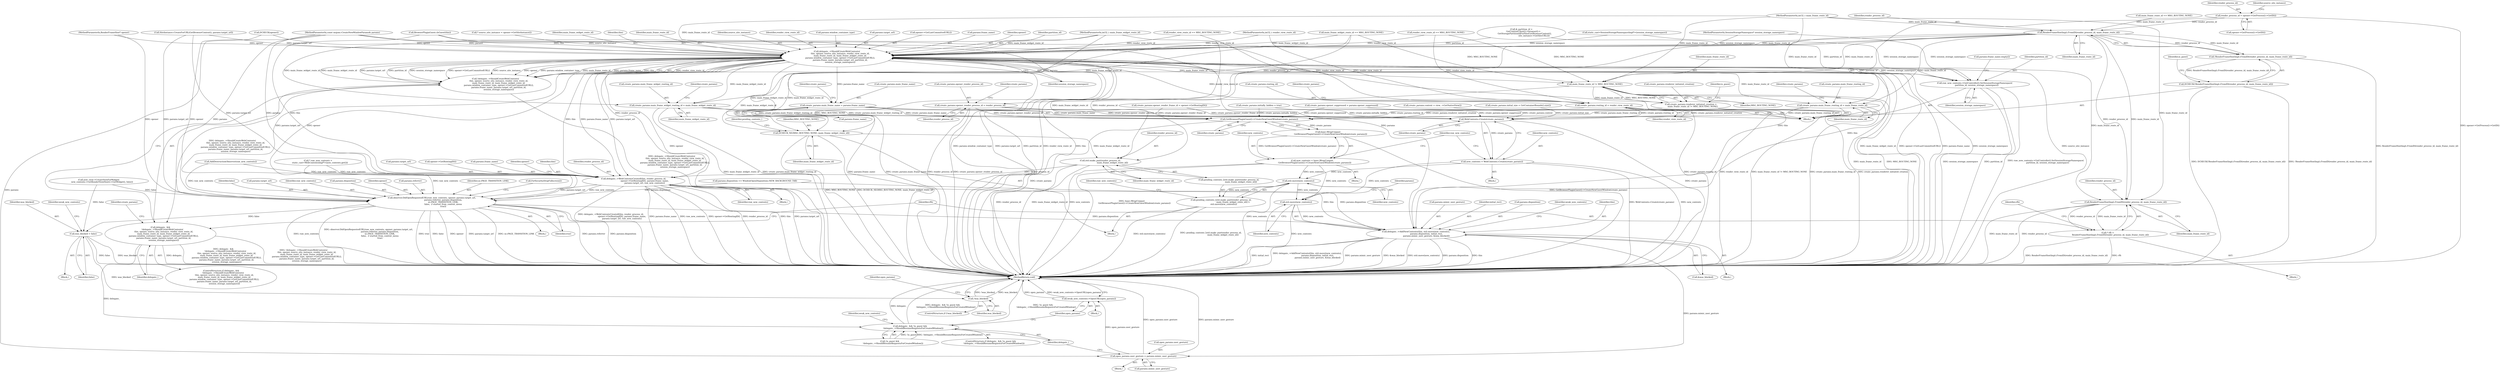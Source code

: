 digraph "0_Chrome_d18c519758c2e6043f0e1f00e2b69a55b3d7997f@API" {
"1000129" [label="(Call,render_process_id = opener->GetProcess()->GetID())"];
"1000138" [label="(Call,RenderFrameHostImpl::FromID(render_process_id, main_frame_route_id))"];
"1000137" [label="(Call,!RenderFrameHostImpl::FromID(render_process_id, main_frame_route_id))"];
"1000136" [label="(Call,DCHECK(!RenderFrameHostImpl::FromID(render_process_id, main_frame_route_id)))"];
"1000202" [label="(Call,delegate_->ShouldCreateWebContents(\n          this, opener, source_site_instance, render_view_route_id,\n          main_frame_route_id, main_frame_widget_route_id,\n          params.window_container_type, opener->GetLastCommittedURL(),\n          params.frame_name, params.target_url, partition_id,\n          session_storage_namespace))"];
"1000201" [label="(Call,!delegate_->ShouldCreateWebContents(\n          this, opener, source_site_instance, render_view_route_id,\n          main_frame_route_id, main_frame_widget_route_id,\n          params.window_container_type, opener->GetLastCommittedURL(),\n          params.frame_name, params.target_url, partition_id,\n          session_storage_namespace))"];
"1000199" [label="(Call,delegate_ &&\n      !delegate_->ShouldCreateWebContents(\n          this, opener, source_site_instance, render_view_route_id,\n          main_frame_route_id, main_frame_widget_route_id,\n          params.window_container_type, opener->GetLastCommittedURL(),\n          params.frame_name, params.target_url, partition_id,\n          session_storage_namespace))"];
"1000444" [label="(Call,delegate_ && !is_guest &&\n          !delegate_->ShouldResumeRequestsForCreatedWindow())"];
"1000225" [label="(Call,RenderFrameHostImpl::FromID(render_process_id, main_frame_route_id))"];
"1000223" [label="(Call,* rfh =\n        RenderFrameHostImpl::FromID(render_process_id, main_frame_route_id))"];
"1000236" [label="(Call,create_params.routing_id = render_view_route_id)"];
"1000310" [label="(Call,WebContents::Create(create_params))"];
"1000308" [label="(Call,new_contents = WebContents::Create(create_params))"];
"1000358" [label="(Call,std::move(new_contents))"];
"1000352" [label="(Call,pending_contents_[std::make_pair(render_process_id,\n                                     main_frame_widget_route_id)] =\n        std::move(new_contents))"];
"1000416" [label="(Call,std::move(new_contents))"];
"1000414" [label="(Call,delegate_->AddNewContents(this, std::move(new_contents),\n                                params.disposition, initial_rect,\n                                params.mimic_user_gesture, &was_blocked))"];
"1000436" [label="(Call,open_params.user_gesture = params.mimic_user_gesture)"];
"1000459" [label="(Call,weak_new_contents->OpenURL(open_params))"];
"1000317" [label="(Call,GetBrowserPluginGuest()->CreateNewGuestWindow(create_params))"];
"1000316" [label="(Call,base::WrapUnique(\n        GetBrowserPluginGuest()->CreateNewGuestWindow(create_params)))"];
"1000314" [label="(Call,new_contents = base::WrapUnique(\n        GetBrowserPluginGuest()->CreateNewGuestWindow(create_params)))"];
"1000241" [label="(Call,create_params.main_frame_routing_id = main_frame_route_id)"];
"1000246" [label="(Call,create_params.main_frame_widget_routing_id = main_frame_widget_route_id)"];
"1000251" [label="(Call,create_params.main_frame_name = params.frame_name)"];
"1000290" [label="(Call,main_frame_route_id != MSG_ROUTING_NONE)"];
"1000286" [label="(Call,create_params.renderer_initiated_creation =\n      main_frame_route_id != MSG_ROUTING_NONE)"];
"1000349" [label="(Call,DCHECK_NE(MSG_ROUTING_NONE, main_frame_widget_route_id))"];
"1000355" [label="(Call,std::make_pair(render_process_id,\n                                     main_frame_widget_route_id))"];
"1000365" [label="(Call,delegate_->WebContentsCreated(this, render_process_id,\n                                  opener->GetRoutingID(), params.frame_name,\n                                  params.target_url, raw_new_contents))"];
"1000381" [label="(Call,observer.DidOpenRequestedURL(raw_new_contents, opener, params.target_url,\n                                   params.referrer, params.disposition,\n                                   ui::PAGE_TRANSITION_LINK,\n                                   false,  // started_from_context_menu\n                                   true))"];
"1000403" [label="(Call,was_blocked = false)"];
"1000432" [label="(Call,!was_blocked)"];
"1000325" [label="(Call,raw_new_contents->GetController().SetSessionStorageNamespace(\n      partition_id, session_storage_namespace))"];
"1000258" [label="(Call,create_params.opener_render_process_id = render_process_id)"];
"1000292" [label="(Identifier,MSG_ROUTING_NONE)"];
"1000242" [label="(Call,create_params.main_frame_routing_id)"];
"1000326" [label="(Identifier,partition_id)"];
"1000445" [label="(Identifier,delegate_)"];
"1000349" [label="(Call,DCHECK_NE(MSG_ROUTING_NONE, main_frame_widget_route_id))"];
"1000220" [label="(Identifier,session_storage_namespace)"];
"1000243" [label="(Identifier,create_params)"];
"1000258" [label="(Call,create_params.opener_render_process_id = render_process_id)"];
"1000315" [label="(Identifier,new_contents)"];
"1000311" [label="(Identifier,create_params)"];
"1000314" [label="(Call,new_contents = base::WrapUnique(\n        GetBrowserPluginGuest()->CreateNewGuestWindow(create_params)))"];
"1000422" [label="(Call,params.mimic_user_gesture)"];
"1000137" [label="(Call,!RenderFrameHostImpl::FromID(render_process_id, main_frame_route_id))"];
"1000212" [label="(Call,opener->GetLastCommittedURL())"];
"1000381" [label="(Call,observer.DidOpenRequestedURL(raw_new_contents, opener, params.target_url,\n                                   params.referrer, params.disposition,\n                                   ui::PAGE_TRANSITION_LINK,\n                                   false,  // started_from_context_menu\n                                   true))"];
"1000380" [label="(Block,)"];
"1000213" [label="(Call,params.frame_name)"];
"1000219" [label="(Identifier,partition_id)"];
"1000290" [label="(Call,main_frame_route_id != MSG_ROUTING_NONE)"];
"1000390" [label="(Call,params.disposition)"];
"1000346" [label="(Call,new_view->CreateViewForWidget(\n          new_contents->GetRenderViewHost()->GetWidget(), false))"];
"1000460" [label="(Identifier,open_params)"];
"1000404" [label="(Identifier,was_blocked)"];
"1000240" [label="(Identifier,render_view_route_id)"];
"1000461" [label="(MethodReturn,void)"];
"1000265" [label="(Identifier,create_params)"];
"1000241" [label="(Call,create_params.main_frame_routing_id = main_frame_route_id)"];
"1000116" [label="(Call,main_frame_route_id == MSG_ROUTING_NONE)"];
"1000313" [label="(Block,)"];
"1000209" [label="(Call,params.window_container_type)"];
"1000356" [label="(Identifier,render_process_id)"];
"1000431" [label="(ControlStructure,if (!was_blocked))"];
"1000395" [label="(Identifier,true)"];
"1000352" [label="(Call,pending_contents_[std::make_pair(render_process_id,\n                                     main_frame_widget_route_id)] =\n        std::move(new_contents))"];
"1000236" [label="(Call,create_params.routing_id = render_view_route_id)"];
"1000123" [label="(Call,main_frame_widget_route_id == MSG_ROUTING_NONE)"];
"1000227" [label="(Identifier,main_frame_route_id)"];
"1000144" [label="(Call,BrowserPluginGuest::IsGuest(this))"];
"1000325" [label="(Call,raw_new_contents->GetController().SetSessionStorageNamespace(\n      partition_id, session_storage_namespace))"];
"1000126" [label="(Call,DCHECK(opener))"];
"1000287" [label="(Call,create_params.renderer_initiated_creation)"];
"1000321" [label="(Identifier,raw_new_contents)"];
"1000247" [label="(Call,create_params.main_frame_widget_routing_id)"];
"1000401" [label="(Block,)"];
"1000367" [label="(Identifier,render_process_id)"];
"1000446" [label="(Call,!is_guest &&\n          !delegate_->ShouldResumeRequestsForCreatedWindow())"];
"1000143" [label="(Identifier,is_guest)"];
"1000297" [label="(Block,)"];
"1000252" [label="(Call,create_params.main_frame_name)"];
"1000291" [label="(Identifier,main_frame_route_id)"];
"1000205" [label="(Identifier,source_site_instance)"];
"1000206" [label="(Identifier,render_view_route_id)"];
"1000458" [label="(Block,)"];
"1000109" [label="(MethodParameterIn,const mojom::CreateNewWindowParams& params)"];
"1000248" [label="(Identifier,create_params)"];
"1000414" [label="(Call,delegate_->AddNewContents(this, std::move(new_contents),\n                                params.disposition, initial_rect,\n                                params.mimic_user_gesture, &was_blocked))"];
"1000443" [label="(ControlStructure,if (delegate_ && !is_guest &&\n          !delegate_->ShouldResumeRequestsForCreatedWindow()))"];
"1000251" [label="(Call,create_params.main_frame_name = params.frame_name)"];
"1000453" [label="(Identifier,weak_new_contents)"];
"1000120" [label="(Call,render_view_route_id == MSG_ROUTING_NONE)"];
"1000432" [label="(Call,!was_blocked)"];
"1000136" [label="(Call,DCHECK(!RenderFrameHostImpl::FromID(render_process_id, main_frame_route_id)))"];
"1000309" [label="(Identifier,new_contents)"];
"1000216" [label="(Call,params.target_url)"];
"1000308" [label="(Call,new_contents = WebContents::Create(create_params))"];
"1000200" [label="(Identifier,delegate_)"];
"1000245" [label="(Identifier,main_frame_route_id)"];
"1000375" [label="(Identifier,raw_new_contents)"];
"1000433" [label="(Identifier,was_blocked)"];
"1000383" [label="(Identifier,opener)"];
"1000365" [label="(Call,delegate_->WebContentsCreated(this, render_process_id,\n                                  opener->GetRoutingID(), params.frame_name,\n                                  params.target_url, raw_new_contents))"];
"1000226" [label="(Identifier,render_process_id)"];
"1000263" [label="(Call,create_params.opener_render_frame_id = opener->GetRoutingID())"];
"1000438" [label="(Identifier,open_params)"];
"1000192" [label="(Call,static_cast<SessionStorageNamespaceImpl*>(session_storage_namespace))"];
"1000260" [label="(Identifier,create_params)"];
"1000361" [label="(Identifier,raw_new_contents)"];
"1000405" [label="(Identifier,false)"];
"1000310" [label="(Call,WebContents::Create(create_params))"];
"1000351" [label="(Identifier,main_frame_widget_route_id)"];
"1000425" [label="(Call,&was_blocked)"];
"1000318" [label="(Identifier,create_params)"];
"1000296" [label="(Identifier,is_guest)"];
"1000444" [label="(Call,delegate_ && !is_guest &&\n          !delegate_->ShouldResumeRequestsForCreatedWindow())"];
"1000436" [label="(Call,open_params.user_gesture = params.mimic_user_gesture)"];
"1000387" [label="(Call,params.referrer)"];
"1000250" [label="(Identifier,main_frame_widget_route_id)"];
"1000224" [label="(Identifier,rfh)"];
"1000437" [label="(Call,open_params.user_gesture)"];
"1000330" [label="(Call,params.frame_name.empty())"];
"1000281" [label="(Call,create_params.initially_hidden = true)"];
"1000130" [label="(Identifier,render_process_id)"];
"1000360" [label="(Call,AddDestructionObserver(raw_new_contents))"];
"1000372" [label="(Call,params.target_url)"];
"1000303" [label="(Call,create_params.initial_size = GetContainerBounds().size())"];
"1000111" [label="(Block,)"];
"1000204" [label="(Identifier,opener)"];
"1000110" [label="(MethodParameterIn,SessionStorageNamespace* session_storage_namespace)"];
"1000359" [label="(Identifier,new_contents)"];
"1000337" [label="(Block,)"];
"1000108" [label="(MethodParameterIn,int32_t main_frame_widget_route_id)"];
"1000354" [label="(Identifier,pending_contents_)"];
"1000320" [label="(Call,* raw_new_contents =\n      static_cast<WebContentsImpl*>(new_contents.get()))"];
"1000393" [label="(Identifier,ui::PAGE_TRANSITION_LINK)"];
"1000133" [label="(Call,* source_site_instance = opener->GetSiteInstance())"];
"1000131" [label="(Call,opener->GetProcess()->GetID())"];
"1000107" [label="(MethodParameterIn,int32_t main_frame_route_id)"];
"1000421" [label="(Identifier,initial_rect)"];
"1000106" [label="(MethodParameterIn,int32_t render_view_route_id)"];
"1000253" [label="(Identifier,create_params)"];
"1000268" [label="(Call,create_params.opener_suppressed = params.opener_suppressed)"];
"1000358" [label="(Call,std::move(new_contents))"];
"1000368" [label="(Call,opener->GetRoutingID())"];
"1000134" [label="(Identifier,source_site_instance)"];
"1000408" [label="(Identifier,weak_new_contents)"];
"1000152" [label="(Call,render_view_route_id == MSG_ROUTING_NONE)"];
"1000276" [label="(Call,params.disposition == WindowOpenDisposition::NEW_BACKGROUND_TAB)"];
"1000417" [label="(Identifier,new_contents)"];
"1000317" [label="(Call,GetBrowserPluginGuest()->CreateNewGuestWindow(create_params))"];
"1000105" [label="(MethodParameterIn,RenderFrameHost* opener)"];
"1000394" [label="(Identifier,false)"];
"1000259" [label="(Call,create_params.opener_render_process_id)"];
"1000208" [label="(Identifier,main_frame_widget_route_id)"];
"1000262" [label="(Identifier,render_process_id)"];
"1000403" [label="(Call,was_blocked = false)"];
"1000384" [label="(Call,params.target_url)"];
"1000364" [label="(Block,)"];
"1000369" [label="(Call,params.frame_name)"];
"1000327" [label="(Identifier,session_storage_namespace)"];
"1000139" [label="(Identifier,render_process_id)"];
"1000382" [label="(Identifier,raw_new_contents)"];
"1000198" [label="(ControlStructure,if (delegate_ &&\n      !delegate_->ShouldCreateWebContents(\n          this, opener, source_site_instance, render_view_route_id,\n          main_frame_route_id, main_frame_widget_route_id,\n          params.window_container_type, opener->GetLastCommittedURL(),\n          params.frame_name, params.target_url, partition_id,\n          session_storage_namespace)))"];
"1000355" [label="(Call,std::make_pair(render_process_id,\n                                     main_frame_widget_route_id))"];
"1000316" [label="(Call,base::WrapUnique(\n        GetBrowserPluginGuest()->CreateNewGuestWindow(create_params)))"];
"1000221" [label="(Block,)"];
"1000246" [label="(Call,create_params.main_frame_widget_routing_id = main_frame_widget_route_id)"];
"1000223" [label="(Call,* rfh =\n        RenderFrameHostImpl::FromID(render_process_id, main_frame_route_id))"];
"1000416" [label="(Call,std::move(new_contents))"];
"1000225" [label="(Call,RenderFrameHostImpl::FromID(render_process_id, main_frame_route_id))"];
"1000140" [label="(Identifier,main_frame_route_id)"];
"1000165" [label="(Call,SiteInstance::CreateForURL(GetBrowserContext(), params.target_url))"];
"1000286" [label="(Call,create_params.renderer_initiated_creation =\n      main_frame_route_id != MSG_ROUTING_NONE)"];
"1000353" [label="(Call,pending_contents_[std::make_pair(render_process_id,\n                                     main_frame_widget_route_id)])"];
"1000418" [label="(Call,params.disposition)"];
"1000138" [label="(Call,RenderFrameHostImpl::FromID(render_process_id, main_frame_route_id))"];
"1000203" [label="(Identifier,this)"];
"1000298" [label="(Call,create_params.context = view_->GetNativeView())"];
"1000419" [label="(Identifier,params)"];
"1000129" [label="(Call,render_process_id = opener->GetProcess()->GetID())"];
"1000237" [label="(Call,create_params.routing_id)"];
"1000229" [label="(Identifier,rfh)"];
"1000396" [label="(Call,ForSecurityDropFullscreen())"];
"1000207" [label="(Identifier,main_frame_route_id)"];
"1000377" [label="(Identifier,opener)"];
"1000255" [label="(Call,params.frame_name)"];
"1000429" [label="(Identifier,weak_new_contents)"];
"1000202" [label="(Call,delegate_->ShouldCreateWebContents(\n          this, opener, source_site_instance, render_view_route_id,\n          main_frame_route_id, main_frame_widget_route_id,\n          params.window_container_type, opener->GetLastCommittedURL(),\n          params.frame_name, params.target_url, partition_id,\n          session_storage_namespace))"];
"1000350" [label="(Identifier,MSG_ROUTING_NONE)"];
"1000238" [label="(Identifier,create_params)"];
"1000201" [label="(Call,!delegate_->ShouldCreateWebContents(\n          this, opener, source_site_instance, render_view_route_id,\n          main_frame_route_id, main_frame_widget_route_id,\n          params.window_container_type, opener->GetLastCommittedURL(),\n          params.frame_name, params.target_url, partition_id,\n          session_storage_namespace))"];
"1000434" [label="(Block,)"];
"1000412" [label="(Block,)"];
"1000440" [label="(Call,params.mimic_user_gesture)"];
"1000357" [label="(Identifier,main_frame_widget_route_id)"];
"1000415" [label="(Identifier,this)"];
"1000459" [label="(Call,weak_new_contents->OpenURL(open_params))"];
"1000172" [label="(Call,& partition_id =\n      GetContentClient()->browser()->\n          GetStoragePartitionIdForSite(GetBrowserContext(),\n                                       site_instance->GetSiteURL()))"];
"1000199" [label="(Call,delegate_ &&\n      !delegate_->ShouldCreateWebContents(\n          this, opener, source_site_instance, render_view_route_id,\n          main_frame_route_id, main_frame_widget_route_id,\n          params.window_container_type, opener->GetLastCommittedURL(),\n          params.frame_name, params.target_url, partition_id,\n          session_storage_namespace))"];
"1000366" [label="(Identifier,this)"];
"1000129" -> "1000111"  [label="AST: "];
"1000129" -> "1000131"  [label="CFG: "];
"1000130" -> "1000129"  [label="AST: "];
"1000131" -> "1000129"  [label="AST: "];
"1000134" -> "1000129"  [label="CFG: "];
"1000129" -> "1000461"  [label="DDG: opener->GetProcess()->GetID()"];
"1000129" -> "1000138"  [label="DDG: render_process_id"];
"1000138" -> "1000137"  [label="AST: "];
"1000138" -> "1000140"  [label="CFG: "];
"1000139" -> "1000138"  [label="AST: "];
"1000140" -> "1000138"  [label="AST: "];
"1000137" -> "1000138"  [label="CFG: "];
"1000138" -> "1000137"  [label="DDG: render_process_id"];
"1000138" -> "1000137"  [label="DDG: main_frame_route_id"];
"1000116" -> "1000138"  [label="DDG: main_frame_route_id"];
"1000107" -> "1000138"  [label="DDG: main_frame_route_id"];
"1000138" -> "1000202"  [label="DDG: main_frame_route_id"];
"1000138" -> "1000225"  [label="DDG: render_process_id"];
"1000138" -> "1000225"  [label="DDG: main_frame_route_id"];
"1000138" -> "1000241"  [label="DDG: main_frame_route_id"];
"1000138" -> "1000258"  [label="DDG: render_process_id"];
"1000138" -> "1000290"  [label="DDG: main_frame_route_id"];
"1000138" -> "1000355"  [label="DDG: render_process_id"];
"1000138" -> "1000365"  [label="DDG: render_process_id"];
"1000137" -> "1000136"  [label="AST: "];
"1000136" -> "1000137"  [label="CFG: "];
"1000137" -> "1000461"  [label="DDG: RenderFrameHostImpl::FromID(render_process_id, main_frame_route_id)"];
"1000137" -> "1000136"  [label="DDG: RenderFrameHostImpl::FromID(render_process_id, main_frame_route_id)"];
"1000136" -> "1000111"  [label="AST: "];
"1000143" -> "1000136"  [label="CFG: "];
"1000136" -> "1000461"  [label="DDG: DCHECK(!RenderFrameHostImpl::FromID(render_process_id, main_frame_route_id))"];
"1000136" -> "1000461"  [label="DDG: !RenderFrameHostImpl::FromID(render_process_id, main_frame_route_id)"];
"1000202" -> "1000201"  [label="AST: "];
"1000202" -> "1000220"  [label="CFG: "];
"1000203" -> "1000202"  [label="AST: "];
"1000204" -> "1000202"  [label="AST: "];
"1000205" -> "1000202"  [label="AST: "];
"1000206" -> "1000202"  [label="AST: "];
"1000207" -> "1000202"  [label="AST: "];
"1000208" -> "1000202"  [label="AST: "];
"1000209" -> "1000202"  [label="AST: "];
"1000212" -> "1000202"  [label="AST: "];
"1000213" -> "1000202"  [label="AST: "];
"1000216" -> "1000202"  [label="AST: "];
"1000219" -> "1000202"  [label="AST: "];
"1000220" -> "1000202"  [label="AST: "];
"1000201" -> "1000202"  [label="CFG: "];
"1000202" -> "1000461"  [label="DDG: params.window_container_type"];
"1000202" -> "1000461"  [label="DDG: params.target_url"];
"1000202" -> "1000461"  [label="DDG: partition_id"];
"1000202" -> "1000461"  [label="DDG: render_view_route_id"];
"1000202" -> "1000461"  [label="DDG: this"];
"1000202" -> "1000461"  [label="DDG: main_frame_widget_route_id"];
"1000202" -> "1000461"  [label="DDG: opener->GetLastCommittedURL()"];
"1000202" -> "1000461"  [label="DDG: params.frame_name"];
"1000202" -> "1000461"  [label="DDG: session_storage_namespace"];
"1000202" -> "1000461"  [label="DDG: source_site_instance"];
"1000202" -> "1000461"  [label="DDG: opener"];
"1000202" -> "1000201"  [label="DDG: render_view_route_id"];
"1000202" -> "1000201"  [label="DDG: main_frame_widget_route_id"];
"1000202" -> "1000201"  [label="DDG: params.target_url"];
"1000202" -> "1000201"  [label="DDG: partition_id"];
"1000202" -> "1000201"  [label="DDG: session_storage_namespace"];
"1000202" -> "1000201"  [label="DDG: opener->GetLastCommittedURL()"];
"1000202" -> "1000201"  [label="DDG: source_site_instance"];
"1000202" -> "1000201"  [label="DDG: opener"];
"1000202" -> "1000201"  [label="DDG: params.window_container_type"];
"1000202" -> "1000201"  [label="DDG: main_frame_route_id"];
"1000202" -> "1000201"  [label="DDG: params.frame_name"];
"1000202" -> "1000201"  [label="DDG: this"];
"1000144" -> "1000202"  [label="DDG: this"];
"1000126" -> "1000202"  [label="DDG: opener"];
"1000105" -> "1000202"  [label="DDG: opener"];
"1000133" -> "1000202"  [label="DDG: source_site_instance"];
"1000120" -> "1000202"  [label="DDG: render_view_route_id"];
"1000152" -> "1000202"  [label="DDG: render_view_route_id"];
"1000106" -> "1000202"  [label="DDG: render_view_route_id"];
"1000107" -> "1000202"  [label="DDG: main_frame_route_id"];
"1000123" -> "1000202"  [label="DDG: main_frame_widget_route_id"];
"1000108" -> "1000202"  [label="DDG: main_frame_widget_route_id"];
"1000109" -> "1000202"  [label="DDG: params"];
"1000165" -> "1000202"  [label="DDG: params.target_url"];
"1000172" -> "1000202"  [label="DDG: partition_id"];
"1000192" -> "1000202"  [label="DDG: session_storage_namespace"];
"1000110" -> "1000202"  [label="DDG: session_storage_namespace"];
"1000202" -> "1000225"  [label="DDG: main_frame_route_id"];
"1000202" -> "1000236"  [label="DDG: render_view_route_id"];
"1000202" -> "1000241"  [label="DDG: main_frame_route_id"];
"1000202" -> "1000246"  [label="DDG: main_frame_widget_route_id"];
"1000202" -> "1000251"  [label="DDG: params.frame_name"];
"1000202" -> "1000290"  [label="DDG: main_frame_route_id"];
"1000202" -> "1000325"  [label="DDG: partition_id"];
"1000202" -> "1000325"  [label="DDG: session_storage_namespace"];
"1000202" -> "1000349"  [label="DDG: main_frame_widget_route_id"];
"1000202" -> "1000365"  [label="DDG: this"];
"1000202" -> "1000365"  [label="DDG: params.frame_name"];
"1000202" -> "1000365"  [label="DDG: params.target_url"];
"1000202" -> "1000381"  [label="DDG: opener"];
"1000202" -> "1000381"  [label="DDG: params.target_url"];
"1000202" -> "1000414"  [label="DDG: this"];
"1000201" -> "1000199"  [label="AST: "];
"1000199" -> "1000201"  [label="CFG: "];
"1000201" -> "1000461"  [label="DDG: delegate_->ShouldCreateWebContents(\n          this, opener, source_site_instance, render_view_route_id,\n          main_frame_route_id, main_frame_widget_route_id,\n          params.window_container_type, opener->GetLastCommittedURL(),\n          params.frame_name, params.target_url, partition_id,\n          session_storage_namespace)"];
"1000201" -> "1000199"  [label="DDG: delegate_->ShouldCreateWebContents(\n          this, opener, source_site_instance, render_view_route_id,\n          main_frame_route_id, main_frame_widget_route_id,\n          params.window_container_type, opener->GetLastCommittedURL(),\n          params.frame_name, params.target_url, partition_id,\n          session_storage_namespace)"];
"1000199" -> "1000198"  [label="AST: "];
"1000199" -> "1000200"  [label="CFG: "];
"1000200" -> "1000199"  [label="AST: "];
"1000224" -> "1000199"  [label="CFG: "];
"1000238" -> "1000199"  [label="CFG: "];
"1000199" -> "1000461"  [label="DDG: !delegate_->ShouldCreateWebContents(\n          this, opener, source_site_instance, render_view_route_id,\n          main_frame_route_id, main_frame_widget_route_id,\n          params.window_container_type, opener->GetLastCommittedURL(),\n          params.frame_name, params.target_url, partition_id,\n          session_storage_namespace)"];
"1000199" -> "1000461"  [label="DDG: delegate_"];
"1000199" -> "1000461"  [label="DDG: delegate_ &&\n      !delegate_->ShouldCreateWebContents(\n          this, opener, source_site_instance, render_view_route_id,\n          main_frame_route_id, main_frame_widget_route_id,\n          params.window_container_type, opener->GetLastCommittedURL(),\n          params.frame_name, params.target_url, partition_id,\n          session_storage_namespace)"];
"1000199" -> "1000444"  [label="DDG: delegate_"];
"1000444" -> "1000443"  [label="AST: "];
"1000444" -> "1000445"  [label="CFG: "];
"1000444" -> "1000446"  [label="CFG: "];
"1000445" -> "1000444"  [label="AST: "];
"1000446" -> "1000444"  [label="AST: "];
"1000453" -> "1000444"  [label="CFG: "];
"1000460" -> "1000444"  [label="CFG: "];
"1000444" -> "1000461"  [label="DDG: !is_guest &&\n          !delegate_->ShouldResumeRequestsForCreatedWindow()"];
"1000444" -> "1000461"  [label="DDG: delegate_"];
"1000444" -> "1000461"  [label="DDG: delegate_ && !is_guest &&\n          !delegate_->ShouldResumeRequestsForCreatedWindow()"];
"1000446" -> "1000444"  [label="DDG: !is_guest"];
"1000446" -> "1000444"  [label="DDG: !delegate_->ShouldResumeRequestsForCreatedWindow()"];
"1000225" -> "1000223"  [label="AST: "];
"1000225" -> "1000227"  [label="CFG: "];
"1000226" -> "1000225"  [label="AST: "];
"1000227" -> "1000225"  [label="AST: "];
"1000223" -> "1000225"  [label="CFG: "];
"1000225" -> "1000461"  [label="DDG: main_frame_route_id"];
"1000225" -> "1000461"  [label="DDG: render_process_id"];
"1000225" -> "1000223"  [label="DDG: render_process_id"];
"1000225" -> "1000223"  [label="DDG: main_frame_route_id"];
"1000107" -> "1000225"  [label="DDG: main_frame_route_id"];
"1000223" -> "1000221"  [label="AST: "];
"1000224" -> "1000223"  [label="AST: "];
"1000229" -> "1000223"  [label="CFG: "];
"1000223" -> "1000461"  [label="DDG: RenderFrameHostImpl::FromID(render_process_id, main_frame_route_id)"];
"1000223" -> "1000461"  [label="DDG: rfh"];
"1000236" -> "1000111"  [label="AST: "];
"1000236" -> "1000240"  [label="CFG: "];
"1000237" -> "1000236"  [label="AST: "];
"1000240" -> "1000236"  [label="AST: "];
"1000243" -> "1000236"  [label="CFG: "];
"1000236" -> "1000461"  [label="DDG: create_params.routing_id"];
"1000236" -> "1000461"  [label="DDG: render_view_route_id"];
"1000120" -> "1000236"  [label="DDG: render_view_route_id"];
"1000152" -> "1000236"  [label="DDG: render_view_route_id"];
"1000106" -> "1000236"  [label="DDG: render_view_route_id"];
"1000236" -> "1000310"  [label="DDG: create_params.routing_id"];
"1000236" -> "1000317"  [label="DDG: create_params.routing_id"];
"1000310" -> "1000308"  [label="AST: "];
"1000310" -> "1000311"  [label="CFG: "];
"1000311" -> "1000310"  [label="AST: "];
"1000308" -> "1000310"  [label="CFG: "];
"1000310" -> "1000461"  [label="DDG: create_params"];
"1000310" -> "1000308"  [label="DDG: create_params"];
"1000258" -> "1000310"  [label="DDG: create_params.opener_render_process_id"];
"1000303" -> "1000310"  [label="DDG: create_params.initial_size"];
"1000286" -> "1000310"  [label="DDG: create_params.renderer_initiated_creation"];
"1000298" -> "1000310"  [label="DDG: create_params.context"];
"1000268" -> "1000310"  [label="DDG: create_params.opener_suppressed"];
"1000251" -> "1000310"  [label="DDG: create_params.main_frame_name"];
"1000263" -> "1000310"  [label="DDG: create_params.opener_render_frame_id"];
"1000241" -> "1000310"  [label="DDG: create_params.main_frame_routing_id"];
"1000246" -> "1000310"  [label="DDG: create_params.main_frame_widget_routing_id"];
"1000281" -> "1000310"  [label="DDG: create_params.initially_hidden"];
"1000308" -> "1000297"  [label="AST: "];
"1000309" -> "1000308"  [label="AST: "];
"1000321" -> "1000308"  [label="CFG: "];
"1000308" -> "1000461"  [label="DDG: WebContents::Create(create_params)"];
"1000308" -> "1000461"  [label="DDG: new_contents"];
"1000308" -> "1000358"  [label="DDG: new_contents"];
"1000308" -> "1000416"  [label="DDG: new_contents"];
"1000358" -> "1000352"  [label="AST: "];
"1000358" -> "1000359"  [label="CFG: "];
"1000359" -> "1000358"  [label="AST: "];
"1000352" -> "1000358"  [label="CFG: "];
"1000358" -> "1000461"  [label="DDG: new_contents"];
"1000358" -> "1000352"  [label="DDG: new_contents"];
"1000314" -> "1000358"  [label="DDG: new_contents"];
"1000358" -> "1000416"  [label="DDG: new_contents"];
"1000352" -> "1000337"  [label="AST: "];
"1000353" -> "1000352"  [label="AST: "];
"1000361" -> "1000352"  [label="CFG: "];
"1000352" -> "1000461"  [label="DDG: pending_contents_[std::make_pair(render_process_id,\n                                     main_frame_widget_route_id)]"];
"1000352" -> "1000461"  [label="DDG: std::move(new_contents)"];
"1000416" -> "1000414"  [label="AST: "];
"1000416" -> "1000417"  [label="CFG: "];
"1000417" -> "1000416"  [label="AST: "];
"1000419" -> "1000416"  [label="CFG: "];
"1000416" -> "1000461"  [label="DDG: new_contents"];
"1000416" -> "1000414"  [label="DDG: new_contents"];
"1000314" -> "1000416"  [label="DDG: new_contents"];
"1000414" -> "1000412"  [label="AST: "];
"1000414" -> "1000425"  [label="CFG: "];
"1000415" -> "1000414"  [label="AST: "];
"1000418" -> "1000414"  [label="AST: "];
"1000421" -> "1000414"  [label="AST: "];
"1000422" -> "1000414"  [label="AST: "];
"1000425" -> "1000414"  [label="AST: "];
"1000429" -> "1000414"  [label="CFG: "];
"1000414" -> "1000461"  [label="DDG: delegate_->AddNewContents(this, std::move(new_contents),\n                                params.disposition, initial_rect,\n                                params.mimic_user_gesture, &was_blocked)"];
"1000414" -> "1000461"  [label="DDG: params.mimic_user_gesture"];
"1000414" -> "1000461"  [label="DDG: &was_blocked"];
"1000414" -> "1000461"  [label="DDG: std::move(new_contents)"];
"1000414" -> "1000461"  [label="DDG: params.disposition"];
"1000414" -> "1000461"  [label="DDG: this"];
"1000414" -> "1000461"  [label="DDG: initial_rect"];
"1000365" -> "1000414"  [label="DDG: this"];
"1000144" -> "1000414"  [label="DDG: this"];
"1000381" -> "1000414"  [label="DDG: params.disposition"];
"1000276" -> "1000414"  [label="DDG: params.disposition"];
"1000109" -> "1000414"  [label="DDG: params"];
"1000414" -> "1000436"  [label="DDG: params.mimic_user_gesture"];
"1000436" -> "1000434"  [label="AST: "];
"1000436" -> "1000440"  [label="CFG: "];
"1000437" -> "1000436"  [label="AST: "];
"1000440" -> "1000436"  [label="AST: "];
"1000445" -> "1000436"  [label="CFG: "];
"1000436" -> "1000461"  [label="DDG: open_params.user_gesture"];
"1000436" -> "1000461"  [label="DDG: params.mimic_user_gesture"];
"1000109" -> "1000436"  [label="DDG: params"];
"1000436" -> "1000459"  [label="DDG: open_params.user_gesture"];
"1000459" -> "1000458"  [label="AST: "];
"1000459" -> "1000460"  [label="CFG: "];
"1000460" -> "1000459"  [label="AST: "];
"1000461" -> "1000459"  [label="CFG: "];
"1000459" -> "1000461"  [label="DDG: open_params"];
"1000459" -> "1000461"  [label="DDG: weak_new_contents->OpenURL(open_params)"];
"1000317" -> "1000316"  [label="AST: "];
"1000317" -> "1000318"  [label="CFG: "];
"1000318" -> "1000317"  [label="AST: "];
"1000316" -> "1000317"  [label="CFG: "];
"1000317" -> "1000461"  [label="DDG: create_params"];
"1000317" -> "1000316"  [label="DDG: create_params"];
"1000258" -> "1000317"  [label="DDG: create_params.opener_render_process_id"];
"1000286" -> "1000317"  [label="DDG: create_params.renderer_initiated_creation"];
"1000268" -> "1000317"  [label="DDG: create_params.opener_suppressed"];
"1000251" -> "1000317"  [label="DDG: create_params.main_frame_name"];
"1000263" -> "1000317"  [label="DDG: create_params.opener_render_frame_id"];
"1000241" -> "1000317"  [label="DDG: create_params.main_frame_routing_id"];
"1000246" -> "1000317"  [label="DDG: create_params.main_frame_widget_routing_id"];
"1000281" -> "1000317"  [label="DDG: create_params.initially_hidden"];
"1000316" -> "1000314"  [label="AST: "];
"1000314" -> "1000316"  [label="CFG: "];
"1000316" -> "1000461"  [label="DDG: GetBrowserPluginGuest()->CreateNewGuestWindow(create_params)"];
"1000316" -> "1000314"  [label="DDG: GetBrowserPluginGuest()->CreateNewGuestWindow(create_params)"];
"1000314" -> "1000313"  [label="AST: "];
"1000315" -> "1000314"  [label="AST: "];
"1000321" -> "1000314"  [label="CFG: "];
"1000314" -> "1000461"  [label="DDG: new_contents"];
"1000314" -> "1000461"  [label="DDG: base::WrapUnique(\n        GetBrowserPluginGuest()->CreateNewGuestWindow(create_params))"];
"1000241" -> "1000111"  [label="AST: "];
"1000241" -> "1000245"  [label="CFG: "];
"1000242" -> "1000241"  [label="AST: "];
"1000245" -> "1000241"  [label="AST: "];
"1000248" -> "1000241"  [label="CFG: "];
"1000241" -> "1000461"  [label="DDG: create_params.main_frame_routing_id"];
"1000107" -> "1000241"  [label="DDG: main_frame_route_id"];
"1000246" -> "1000111"  [label="AST: "];
"1000246" -> "1000250"  [label="CFG: "];
"1000247" -> "1000246"  [label="AST: "];
"1000250" -> "1000246"  [label="AST: "];
"1000253" -> "1000246"  [label="CFG: "];
"1000246" -> "1000461"  [label="DDG: main_frame_widget_route_id"];
"1000246" -> "1000461"  [label="DDG: create_params.main_frame_widget_routing_id"];
"1000123" -> "1000246"  [label="DDG: main_frame_widget_route_id"];
"1000108" -> "1000246"  [label="DDG: main_frame_widget_route_id"];
"1000251" -> "1000111"  [label="AST: "];
"1000251" -> "1000255"  [label="CFG: "];
"1000252" -> "1000251"  [label="AST: "];
"1000255" -> "1000251"  [label="AST: "];
"1000260" -> "1000251"  [label="CFG: "];
"1000251" -> "1000461"  [label="DDG: params.frame_name"];
"1000251" -> "1000461"  [label="DDG: create_params.main_frame_name"];
"1000109" -> "1000251"  [label="DDG: params"];
"1000290" -> "1000286"  [label="AST: "];
"1000290" -> "1000292"  [label="CFG: "];
"1000291" -> "1000290"  [label="AST: "];
"1000292" -> "1000290"  [label="AST: "];
"1000286" -> "1000290"  [label="CFG: "];
"1000290" -> "1000461"  [label="DDG: main_frame_route_id"];
"1000290" -> "1000461"  [label="DDG: MSG_ROUTING_NONE"];
"1000290" -> "1000286"  [label="DDG: main_frame_route_id"];
"1000290" -> "1000286"  [label="DDG: MSG_ROUTING_NONE"];
"1000107" -> "1000290"  [label="DDG: main_frame_route_id"];
"1000123" -> "1000290"  [label="DDG: MSG_ROUTING_NONE"];
"1000152" -> "1000290"  [label="DDG: MSG_ROUTING_NONE"];
"1000290" -> "1000349"  [label="DDG: MSG_ROUTING_NONE"];
"1000286" -> "1000111"  [label="AST: "];
"1000287" -> "1000286"  [label="AST: "];
"1000296" -> "1000286"  [label="CFG: "];
"1000286" -> "1000461"  [label="DDG: main_frame_route_id != MSG_ROUTING_NONE"];
"1000286" -> "1000461"  [label="DDG: create_params.renderer_initiated_creation"];
"1000349" -> "1000337"  [label="AST: "];
"1000349" -> "1000351"  [label="CFG: "];
"1000350" -> "1000349"  [label="AST: "];
"1000351" -> "1000349"  [label="AST: "];
"1000354" -> "1000349"  [label="CFG: "];
"1000349" -> "1000461"  [label="DDG: DCHECK_NE(MSG_ROUTING_NONE, main_frame_widget_route_id)"];
"1000349" -> "1000461"  [label="DDG: MSG_ROUTING_NONE"];
"1000108" -> "1000349"  [label="DDG: main_frame_widget_route_id"];
"1000123" -> "1000349"  [label="DDG: main_frame_widget_route_id"];
"1000349" -> "1000355"  [label="DDG: main_frame_widget_route_id"];
"1000355" -> "1000353"  [label="AST: "];
"1000355" -> "1000357"  [label="CFG: "];
"1000356" -> "1000355"  [label="AST: "];
"1000357" -> "1000355"  [label="AST: "];
"1000353" -> "1000355"  [label="CFG: "];
"1000355" -> "1000461"  [label="DDG: render_process_id"];
"1000355" -> "1000461"  [label="DDG: main_frame_widget_route_id"];
"1000108" -> "1000355"  [label="DDG: main_frame_widget_route_id"];
"1000355" -> "1000365"  [label="DDG: render_process_id"];
"1000365" -> "1000364"  [label="AST: "];
"1000365" -> "1000375"  [label="CFG: "];
"1000366" -> "1000365"  [label="AST: "];
"1000367" -> "1000365"  [label="AST: "];
"1000368" -> "1000365"  [label="AST: "];
"1000369" -> "1000365"  [label="AST: "];
"1000372" -> "1000365"  [label="AST: "];
"1000375" -> "1000365"  [label="AST: "];
"1000377" -> "1000365"  [label="CFG: "];
"1000365" -> "1000461"  [label="DDG: delegate_->WebContentsCreated(this, render_process_id,\n                                  opener->GetRoutingID(), params.frame_name,\n                                  params.target_url, raw_new_contents)"];
"1000365" -> "1000461"  [label="DDG: params.frame_name"];
"1000365" -> "1000461"  [label="DDG: raw_new_contents"];
"1000365" -> "1000461"  [label="DDG: opener->GetRoutingID()"];
"1000365" -> "1000461"  [label="DDG: render_process_id"];
"1000365" -> "1000461"  [label="DDG: this"];
"1000365" -> "1000461"  [label="DDG: params.target_url"];
"1000144" -> "1000365"  [label="DDG: this"];
"1000109" -> "1000365"  [label="DDG: params"];
"1000165" -> "1000365"  [label="DDG: params.target_url"];
"1000360" -> "1000365"  [label="DDG: raw_new_contents"];
"1000320" -> "1000365"  [label="DDG: raw_new_contents"];
"1000365" -> "1000381"  [label="DDG: raw_new_contents"];
"1000365" -> "1000381"  [label="DDG: params.target_url"];
"1000381" -> "1000380"  [label="AST: "];
"1000381" -> "1000395"  [label="CFG: "];
"1000382" -> "1000381"  [label="AST: "];
"1000383" -> "1000381"  [label="AST: "];
"1000384" -> "1000381"  [label="AST: "];
"1000387" -> "1000381"  [label="AST: "];
"1000390" -> "1000381"  [label="AST: "];
"1000393" -> "1000381"  [label="AST: "];
"1000394" -> "1000381"  [label="AST: "];
"1000395" -> "1000381"  [label="AST: "];
"1000396" -> "1000381"  [label="CFG: "];
"1000381" -> "1000461"  [label="DDG: false"];
"1000381" -> "1000461"  [label="DDG: opener"];
"1000381" -> "1000461"  [label="DDG: params.target_url"];
"1000381" -> "1000461"  [label="DDG: ui::PAGE_TRANSITION_LINK"];
"1000381" -> "1000461"  [label="DDG: params.referrer"];
"1000381" -> "1000461"  [label="DDG: params.disposition"];
"1000381" -> "1000461"  [label="DDG: raw_new_contents"];
"1000381" -> "1000461"  [label="DDG: observer.DidOpenRequestedURL(raw_new_contents, opener, params.target_url,\n                                   params.referrer, params.disposition,\n                                   ui::PAGE_TRANSITION_LINK,\n                                   false,  // started_from_context_menu\n                                   true)"];
"1000381" -> "1000461"  [label="DDG: true"];
"1000360" -> "1000381"  [label="DDG: raw_new_contents"];
"1000320" -> "1000381"  [label="DDG: raw_new_contents"];
"1000126" -> "1000381"  [label="DDG: opener"];
"1000105" -> "1000381"  [label="DDG: opener"];
"1000165" -> "1000381"  [label="DDG: params.target_url"];
"1000109" -> "1000381"  [label="DDG: params"];
"1000276" -> "1000381"  [label="DDG: params.disposition"];
"1000346" -> "1000381"  [label="DDG: false"];
"1000381" -> "1000403"  [label="DDG: false"];
"1000403" -> "1000401"  [label="AST: "];
"1000403" -> "1000405"  [label="CFG: "];
"1000404" -> "1000403"  [label="AST: "];
"1000405" -> "1000403"  [label="AST: "];
"1000408" -> "1000403"  [label="CFG: "];
"1000403" -> "1000461"  [label="DDG: false"];
"1000403" -> "1000461"  [label="DDG: was_blocked"];
"1000346" -> "1000403"  [label="DDG: false"];
"1000403" -> "1000432"  [label="DDG: was_blocked"];
"1000432" -> "1000431"  [label="AST: "];
"1000432" -> "1000433"  [label="CFG: "];
"1000433" -> "1000432"  [label="AST: "];
"1000438" -> "1000432"  [label="CFG: "];
"1000461" -> "1000432"  [label="CFG: "];
"1000432" -> "1000461"  [label="DDG: !was_blocked"];
"1000432" -> "1000461"  [label="DDG: was_blocked"];
"1000325" -> "1000111"  [label="AST: "];
"1000325" -> "1000327"  [label="CFG: "];
"1000326" -> "1000325"  [label="AST: "];
"1000327" -> "1000325"  [label="AST: "];
"1000330" -> "1000325"  [label="CFG: "];
"1000325" -> "1000461"  [label="DDG: partition_id"];
"1000325" -> "1000461"  [label="DDG: raw_new_contents->GetController().SetSessionStorageNamespace(\n      partition_id, session_storage_namespace)"];
"1000325" -> "1000461"  [label="DDG: session_storage_namespace"];
"1000172" -> "1000325"  [label="DDG: partition_id"];
"1000192" -> "1000325"  [label="DDG: session_storage_namespace"];
"1000110" -> "1000325"  [label="DDG: session_storage_namespace"];
"1000258" -> "1000111"  [label="AST: "];
"1000258" -> "1000262"  [label="CFG: "];
"1000259" -> "1000258"  [label="AST: "];
"1000262" -> "1000258"  [label="AST: "];
"1000265" -> "1000258"  [label="CFG: "];
"1000258" -> "1000461"  [label="DDG: create_params.opener_render_process_id"];
"1000258" -> "1000461"  [label="DDG: render_process_id"];
}
